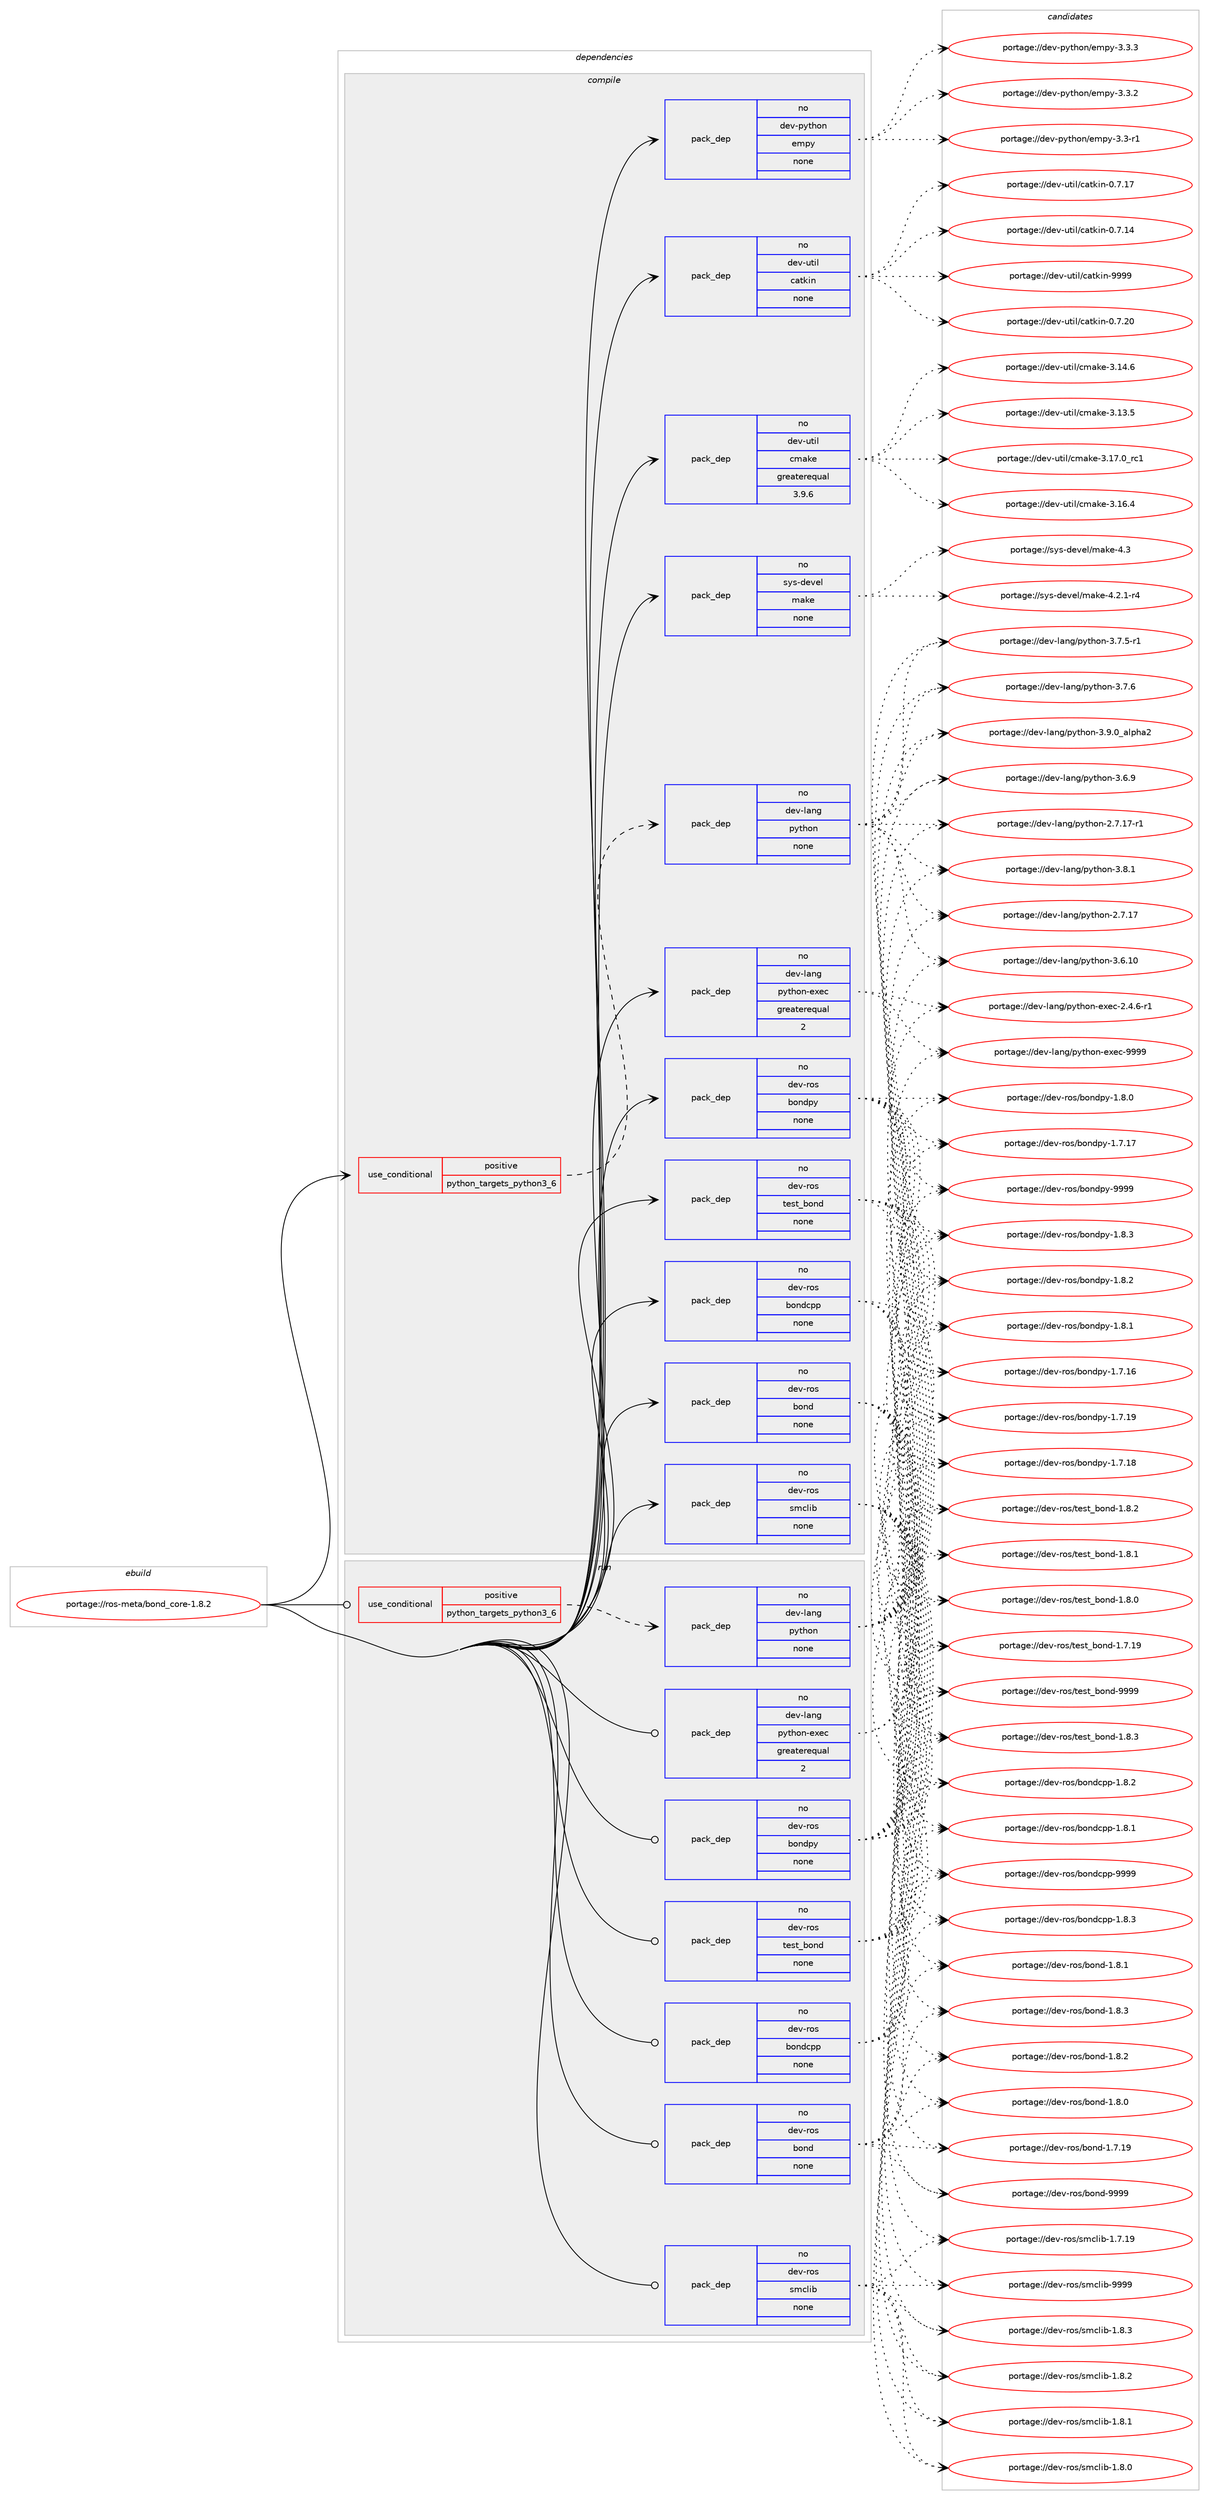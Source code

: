 digraph prolog {

# *************
# Graph options
# *************

newrank=true;
concentrate=true;
compound=true;
graph [rankdir=LR,fontname=Helvetica,fontsize=10,ranksep=1.5];#, ranksep=2.5, nodesep=0.2];
edge  [arrowhead=vee];
node  [fontname=Helvetica,fontsize=10];

# **********
# The ebuild
# **********

subgraph cluster_leftcol {
color=gray;
rank=same;
label=<<i>ebuild</i>>;
id [label="portage://ros-meta/bond_core-1.8.2", color=red, width=4, href="../ros-meta/bond_core-1.8.2.svg"];
}

# ****************
# The dependencies
# ****************

subgraph cluster_midcol {
color=gray;
label=<<i>dependencies</i>>;
subgraph cluster_compile {
fillcolor="#eeeeee";
style=filled;
label=<<i>compile</i>>;
subgraph cond20662 {
dependency105420 [label=<<TABLE BORDER="0" CELLBORDER="1" CELLSPACING="0" CELLPADDING="4"><TR><TD ROWSPAN="3" CELLPADDING="10">use_conditional</TD></TR><TR><TD>positive</TD></TR><TR><TD>python_targets_python3_6</TD></TR></TABLE>>, shape=none, color=red];
subgraph pack82990 {
dependency105421 [label=<<TABLE BORDER="0" CELLBORDER="1" CELLSPACING="0" CELLPADDING="4" WIDTH="220"><TR><TD ROWSPAN="6" CELLPADDING="30">pack_dep</TD></TR><TR><TD WIDTH="110">no</TD></TR><TR><TD>dev-lang</TD></TR><TR><TD>python</TD></TR><TR><TD>none</TD></TR><TR><TD></TD></TR></TABLE>>, shape=none, color=blue];
}
dependency105420:e -> dependency105421:w [weight=20,style="dashed",arrowhead="vee"];
}
id:e -> dependency105420:w [weight=20,style="solid",arrowhead="vee"];
subgraph pack82991 {
dependency105422 [label=<<TABLE BORDER="0" CELLBORDER="1" CELLSPACING="0" CELLPADDING="4" WIDTH="220"><TR><TD ROWSPAN="6" CELLPADDING="30">pack_dep</TD></TR><TR><TD WIDTH="110">no</TD></TR><TR><TD>dev-lang</TD></TR><TR><TD>python-exec</TD></TR><TR><TD>greaterequal</TD></TR><TR><TD>2</TD></TR></TABLE>>, shape=none, color=blue];
}
id:e -> dependency105422:w [weight=20,style="solid",arrowhead="vee"];
subgraph pack82992 {
dependency105423 [label=<<TABLE BORDER="0" CELLBORDER="1" CELLSPACING="0" CELLPADDING="4" WIDTH="220"><TR><TD ROWSPAN="6" CELLPADDING="30">pack_dep</TD></TR><TR><TD WIDTH="110">no</TD></TR><TR><TD>dev-python</TD></TR><TR><TD>empy</TD></TR><TR><TD>none</TD></TR><TR><TD></TD></TR></TABLE>>, shape=none, color=blue];
}
id:e -> dependency105423:w [weight=20,style="solid",arrowhead="vee"];
subgraph pack82993 {
dependency105424 [label=<<TABLE BORDER="0" CELLBORDER="1" CELLSPACING="0" CELLPADDING="4" WIDTH="220"><TR><TD ROWSPAN="6" CELLPADDING="30">pack_dep</TD></TR><TR><TD WIDTH="110">no</TD></TR><TR><TD>dev-ros</TD></TR><TR><TD>bond</TD></TR><TR><TD>none</TD></TR><TR><TD></TD></TR></TABLE>>, shape=none, color=blue];
}
id:e -> dependency105424:w [weight=20,style="solid",arrowhead="vee"];
subgraph pack82994 {
dependency105425 [label=<<TABLE BORDER="0" CELLBORDER="1" CELLSPACING="0" CELLPADDING="4" WIDTH="220"><TR><TD ROWSPAN="6" CELLPADDING="30">pack_dep</TD></TR><TR><TD WIDTH="110">no</TD></TR><TR><TD>dev-ros</TD></TR><TR><TD>bondcpp</TD></TR><TR><TD>none</TD></TR><TR><TD></TD></TR></TABLE>>, shape=none, color=blue];
}
id:e -> dependency105425:w [weight=20,style="solid",arrowhead="vee"];
subgraph pack82995 {
dependency105426 [label=<<TABLE BORDER="0" CELLBORDER="1" CELLSPACING="0" CELLPADDING="4" WIDTH="220"><TR><TD ROWSPAN="6" CELLPADDING="30">pack_dep</TD></TR><TR><TD WIDTH="110">no</TD></TR><TR><TD>dev-ros</TD></TR><TR><TD>bondpy</TD></TR><TR><TD>none</TD></TR><TR><TD></TD></TR></TABLE>>, shape=none, color=blue];
}
id:e -> dependency105426:w [weight=20,style="solid",arrowhead="vee"];
subgraph pack82996 {
dependency105427 [label=<<TABLE BORDER="0" CELLBORDER="1" CELLSPACING="0" CELLPADDING="4" WIDTH="220"><TR><TD ROWSPAN="6" CELLPADDING="30">pack_dep</TD></TR><TR><TD WIDTH="110">no</TD></TR><TR><TD>dev-ros</TD></TR><TR><TD>smclib</TD></TR><TR><TD>none</TD></TR><TR><TD></TD></TR></TABLE>>, shape=none, color=blue];
}
id:e -> dependency105427:w [weight=20,style="solid",arrowhead="vee"];
subgraph pack82997 {
dependency105428 [label=<<TABLE BORDER="0" CELLBORDER="1" CELLSPACING="0" CELLPADDING="4" WIDTH="220"><TR><TD ROWSPAN="6" CELLPADDING="30">pack_dep</TD></TR><TR><TD WIDTH="110">no</TD></TR><TR><TD>dev-ros</TD></TR><TR><TD>test_bond</TD></TR><TR><TD>none</TD></TR><TR><TD></TD></TR></TABLE>>, shape=none, color=blue];
}
id:e -> dependency105428:w [weight=20,style="solid",arrowhead="vee"];
subgraph pack82998 {
dependency105429 [label=<<TABLE BORDER="0" CELLBORDER="1" CELLSPACING="0" CELLPADDING="4" WIDTH="220"><TR><TD ROWSPAN="6" CELLPADDING="30">pack_dep</TD></TR><TR><TD WIDTH="110">no</TD></TR><TR><TD>dev-util</TD></TR><TR><TD>catkin</TD></TR><TR><TD>none</TD></TR><TR><TD></TD></TR></TABLE>>, shape=none, color=blue];
}
id:e -> dependency105429:w [weight=20,style="solid",arrowhead="vee"];
subgraph pack82999 {
dependency105430 [label=<<TABLE BORDER="0" CELLBORDER="1" CELLSPACING="0" CELLPADDING="4" WIDTH="220"><TR><TD ROWSPAN="6" CELLPADDING="30">pack_dep</TD></TR><TR><TD WIDTH="110">no</TD></TR><TR><TD>dev-util</TD></TR><TR><TD>cmake</TD></TR><TR><TD>greaterequal</TD></TR><TR><TD>3.9.6</TD></TR></TABLE>>, shape=none, color=blue];
}
id:e -> dependency105430:w [weight=20,style="solid",arrowhead="vee"];
subgraph pack83000 {
dependency105431 [label=<<TABLE BORDER="0" CELLBORDER="1" CELLSPACING="0" CELLPADDING="4" WIDTH="220"><TR><TD ROWSPAN="6" CELLPADDING="30">pack_dep</TD></TR><TR><TD WIDTH="110">no</TD></TR><TR><TD>sys-devel</TD></TR><TR><TD>make</TD></TR><TR><TD>none</TD></TR><TR><TD></TD></TR></TABLE>>, shape=none, color=blue];
}
id:e -> dependency105431:w [weight=20,style="solid",arrowhead="vee"];
}
subgraph cluster_compileandrun {
fillcolor="#eeeeee";
style=filled;
label=<<i>compile and run</i>>;
}
subgraph cluster_run {
fillcolor="#eeeeee";
style=filled;
label=<<i>run</i>>;
subgraph cond20663 {
dependency105432 [label=<<TABLE BORDER="0" CELLBORDER="1" CELLSPACING="0" CELLPADDING="4"><TR><TD ROWSPAN="3" CELLPADDING="10">use_conditional</TD></TR><TR><TD>positive</TD></TR><TR><TD>python_targets_python3_6</TD></TR></TABLE>>, shape=none, color=red];
subgraph pack83001 {
dependency105433 [label=<<TABLE BORDER="0" CELLBORDER="1" CELLSPACING="0" CELLPADDING="4" WIDTH="220"><TR><TD ROWSPAN="6" CELLPADDING="30">pack_dep</TD></TR><TR><TD WIDTH="110">no</TD></TR><TR><TD>dev-lang</TD></TR><TR><TD>python</TD></TR><TR><TD>none</TD></TR><TR><TD></TD></TR></TABLE>>, shape=none, color=blue];
}
dependency105432:e -> dependency105433:w [weight=20,style="dashed",arrowhead="vee"];
}
id:e -> dependency105432:w [weight=20,style="solid",arrowhead="odot"];
subgraph pack83002 {
dependency105434 [label=<<TABLE BORDER="0" CELLBORDER="1" CELLSPACING="0" CELLPADDING="4" WIDTH="220"><TR><TD ROWSPAN="6" CELLPADDING="30">pack_dep</TD></TR><TR><TD WIDTH="110">no</TD></TR><TR><TD>dev-lang</TD></TR><TR><TD>python-exec</TD></TR><TR><TD>greaterequal</TD></TR><TR><TD>2</TD></TR></TABLE>>, shape=none, color=blue];
}
id:e -> dependency105434:w [weight=20,style="solid",arrowhead="odot"];
subgraph pack83003 {
dependency105435 [label=<<TABLE BORDER="0" CELLBORDER="1" CELLSPACING="0" CELLPADDING="4" WIDTH="220"><TR><TD ROWSPAN="6" CELLPADDING="30">pack_dep</TD></TR><TR><TD WIDTH="110">no</TD></TR><TR><TD>dev-ros</TD></TR><TR><TD>bond</TD></TR><TR><TD>none</TD></TR><TR><TD></TD></TR></TABLE>>, shape=none, color=blue];
}
id:e -> dependency105435:w [weight=20,style="solid",arrowhead="odot"];
subgraph pack83004 {
dependency105436 [label=<<TABLE BORDER="0" CELLBORDER="1" CELLSPACING="0" CELLPADDING="4" WIDTH="220"><TR><TD ROWSPAN="6" CELLPADDING="30">pack_dep</TD></TR><TR><TD WIDTH="110">no</TD></TR><TR><TD>dev-ros</TD></TR><TR><TD>bondcpp</TD></TR><TR><TD>none</TD></TR><TR><TD></TD></TR></TABLE>>, shape=none, color=blue];
}
id:e -> dependency105436:w [weight=20,style="solid",arrowhead="odot"];
subgraph pack83005 {
dependency105437 [label=<<TABLE BORDER="0" CELLBORDER="1" CELLSPACING="0" CELLPADDING="4" WIDTH="220"><TR><TD ROWSPAN="6" CELLPADDING="30">pack_dep</TD></TR><TR><TD WIDTH="110">no</TD></TR><TR><TD>dev-ros</TD></TR><TR><TD>bondpy</TD></TR><TR><TD>none</TD></TR><TR><TD></TD></TR></TABLE>>, shape=none, color=blue];
}
id:e -> dependency105437:w [weight=20,style="solid",arrowhead="odot"];
subgraph pack83006 {
dependency105438 [label=<<TABLE BORDER="0" CELLBORDER="1" CELLSPACING="0" CELLPADDING="4" WIDTH="220"><TR><TD ROWSPAN="6" CELLPADDING="30">pack_dep</TD></TR><TR><TD WIDTH="110">no</TD></TR><TR><TD>dev-ros</TD></TR><TR><TD>smclib</TD></TR><TR><TD>none</TD></TR><TR><TD></TD></TR></TABLE>>, shape=none, color=blue];
}
id:e -> dependency105438:w [weight=20,style="solid",arrowhead="odot"];
subgraph pack83007 {
dependency105439 [label=<<TABLE BORDER="0" CELLBORDER="1" CELLSPACING="0" CELLPADDING="4" WIDTH="220"><TR><TD ROWSPAN="6" CELLPADDING="30">pack_dep</TD></TR><TR><TD WIDTH="110">no</TD></TR><TR><TD>dev-ros</TD></TR><TR><TD>test_bond</TD></TR><TR><TD>none</TD></TR><TR><TD></TD></TR></TABLE>>, shape=none, color=blue];
}
id:e -> dependency105439:w [weight=20,style="solid",arrowhead="odot"];
}
}

# **************
# The candidates
# **************

subgraph cluster_choices {
rank=same;
color=gray;
label=<<i>candidates</i>>;

subgraph choice82990 {
color=black;
nodesep=1;
choice10010111845108971101034711212111610411111045514657464895971081121049750 [label="portage://dev-lang/python-3.9.0_alpha2", color=red, width=4,href="../dev-lang/python-3.9.0_alpha2.svg"];
choice100101118451089711010347112121116104111110455146564649 [label="portage://dev-lang/python-3.8.1", color=red, width=4,href="../dev-lang/python-3.8.1.svg"];
choice100101118451089711010347112121116104111110455146554654 [label="portage://dev-lang/python-3.7.6", color=red, width=4,href="../dev-lang/python-3.7.6.svg"];
choice1001011184510897110103471121211161041111104551465546534511449 [label="portage://dev-lang/python-3.7.5-r1", color=red, width=4,href="../dev-lang/python-3.7.5-r1.svg"];
choice100101118451089711010347112121116104111110455146544657 [label="portage://dev-lang/python-3.6.9", color=red, width=4,href="../dev-lang/python-3.6.9.svg"];
choice10010111845108971101034711212111610411111045514654464948 [label="portage://dev-lang/python-3.6.10", color=red, width=4,href="../dev-lang/python-3.6.10.svg"];
choice100101118451089711010347112121116104111110455046554649554511449 [label="portage://dev-lang/python-2.7.17-r1", color=red, width=4,href="../dev-lang/python-2.7.17-r1.svg"];
choice10010111845108971101034711212111610411111045504655464955 [label="portage://dev-lang/python-2.7.17", color=red, width=4,href="../dev-lang/python-2.7.17.svg"];
dependency105421:e -> choice10010111845108971101034711212111610411111045514657464895971081121049750:w [style=dotted,weight="100"];
dependency105421:e -> choice100101118451089711010347112121116104111110455146564649:w [style=dotted,weight="100"];
dependency105421:e -> choice100101118451089711010347112121116104111110455146554654:w [style=dotted,weight="100"];
dependency105421:e -> choice1001011184510897110103471121211161041111104551465546534511449:w [style=dotted,weight="100"];
dependency105421:e -> choice100101118451089711010347112121116104111110455146544657:w [style=dotted,weight="100"];
dependency105421:e -> choice10010111845108971101034711212111610411111045514654464948:w [style=dotted,weight="100"];
dependency105421:e -> choice100101118451089711010347112121116104111110455046554649554511449:w [style=dotted,weight="100"];
dependency105421:e -> choice10010111845108971101034711212111610411111045504655464955:w [style=dotted,weight="100"];
}
subgraph choice82991 {
color=black;
nodesep=1;
choice10010111845108971101034711212111610411111045101120101994557575757 [label="portage://dev-lang/python-exec-9999", color=red, width=4,href="../dev-lang/python-exec-9999.svg"];
choice10010111845108971101034711212111610411111045101120101994550465246544511449 [label="portage://dev-lang/python-exec-2.4.6-r1", color=red, width=4,href="../dev-lang/python-exec-2.4.6-r1.svg"];
dependency105422:e -> choice10010111845108971101034711212111610411111045101120101994557575757:w [style=dotted,weight="100"];
dependency105422:e -> choice10010111845108971101034711212111610411111045101120101994550465246544511449:w [style=dotted,weight="100"];
}
subgraph choice82992 {
color=black;
nodesep=1;
choice1001011184511212111610411111047101109112121455146514651 [label="portage://dev-python/empy-3.3.3", color=red, width=4,href="../dev-python/empy-3.3.3.svg"];
choice1001011184511212111610411111047101109112121455146514650 [label="portage://dev-python/empy-3.3.2", color=red, width=4,href="../dev-python/empy-3.3.2.svg"];
choice1001011184511212111610411111047101109112121455146514511449 [label="portage://dev-python/empy-3.3-r1", color=red, width=4,href="../dev-python/empy-3.3-r1.svg"];
dependency105423:e -> choice1001011184511212111610411111047101109112121455146514651:w [style=dotted,weight="100"];
dependency105423:e -> choice1001011184511212111610411111047101109112121455146514650:w [style=dotted,weight="100"];
dependency105423:e -> choice1001011184511212111610411111047101109112121455146514511449:w [style=dotted,weight="100"];
}
subgraph choice82993 {
color=black;
nodesep=1;
choice1001011184511411111547981111101004557575757 [label="portage://dev-ros/bond-9999", color=red, width=4,href="../dev-ros/bond-9999.svg"];
choice100101118451141111154798111110100454946564651 [label="portage://dev-ros/bond-1.8.3", color=red, width=4,href="../dev-ros/bond-1.8.3.svg"];
choice100101118451141111154798111110100454946564650 [label="portage://dev-ros/bond-1.8.2", color=red, width=4,href="../dev-ros/bond-1.8.2.svg"];
choice100101118451141111154798111110100454946564649 [label="portage://dev-ros/bond-1.8.1", color=red, width=4,href="../dev-ros/bond-1.8.1.svg"];
choice100101118451141111154798111110100454946564648 [label="portage://dev-ros/bond-1.8.0", color=red, width=4,href="../dev-ros/bond-1.8.0.svg"];
choice10010111845114111115479811111010045494655464957 [label="portage://dev-ros/bond-1.7.19", color=red, width=4,href="../dev-ros/bond-1.7.19.svg"];
dependency105424:e -> choice1001011184511411111547981111101004557575757:w [style=dotted,weight="100"];
dependency105424:e -> choice100101118451141111154798111110100454946564651:w [style=dotted,weight="100"];
dependency105424:e -> choice100101118451141111154798111110100454946564650:w [style=dotted,weight="100"];
dependency105424:e -> choice100101118451141111154798111110100454946564649:w [style=dotted,weight="100"];
dependency105424:e -> choice100101118451141111154798111110100454946564648:w [style=dotted,weight="100"];
dependency105424:e -> choice10010111845114111115479811111010045494655464957:w [style=dotted,weight="100"];
}
subgraph choice82994 {
color=black;
nodesep=1;
choice100101118451141111154798111110100991121124557575757 [label="portage://dev-ros/bondcpp-9999", color=red, width=4,href="../dev-ros/bondcpp-9999.svg"];
choice10010111845114111115479811111010099112112454946564651 [label="portage://dev-ros/bondcpp-1.8.3", color=red, width=4,href="../dev-ros/bondcpp-1.8.3.svg"];
choice10010111845114111115479811111010099112112454946564650 [label="portage://dev-ros/bondcpp-1.8.2", color=red, width=4,href="../dev-ros/bondcpp-1.8.2.svg"];
choice10010111845114111115479811111010099112112454946564649 [label="portage://dev-ros/bondcpp-1.8.1", color=red, width=4,href="../dev-ros/bondcpp-1.8.1.svg"];
dependency105425:e -> choice100101118451141111154798111110100991121124557575757:w [style=dotted,weight="100"];
dependency105425:e -> choice10010111845114111115479811111010099112112454946564651:w [style=dotted,weight="100"];
dependency105425:e -> choice10010111845114111115479811111010099112112454946564650:w [style=dotted,weight="100"];
dependency105425:e -> choice10010111845114111115479811111010099112112454946564649:w [style=dotted,weight="100"];
}
subgraph choice82995 {
color=black;
nodesep=1;
choice1001011184511411111547981111101001121214557575757 [label="portage://dev-ros/bondpy-9999", color=red, width=4,href="../dev-ros/bondpy-9999.svg"];
choice100101118451141111154798111110100112121454946564651 [label="portage://dev-ros/bondpy-1.8.3", color=red, width=4,href="../dev-ros/bondpy-1.8.3.svg"];
choice100101118451141111154798111110100112121454946564650 [label="portage://dev-ros/bondpy-1.8.2", color=red, width=4,href="../dev-ros/bondpy-1.8.2.svg"];
choice100101118451141111154798111110100112121454946564649 [label="portage://dev-ros/bondpy-1.8.1", color=red, width=4,href="../dev-ros/bondpy-1.8.1.svg"];
choice100101118451141111154798111110100112121454946564648 [label="portage://dev-ros/bondpy-1.8.0", color=red, width=4,href="../dev-ros/bondpy-1.8.0.svg"];
choice10010111845114111115479811111010011212145494655464957 [label="portage://dev-ros/bondpy-1.7.19", color=red, width=4,href="../dev-ros/bondpy-1.7.19.svg"];
choice10010111845114111115479811111010011212145494655464956 [label="portage://dev-ros/bondpy-1.7.18", color=red, width=4,href="../dev-ros/bondpy-1.7.18.svg"];
choice10010111845114111115479811111010011212145494655464955 [label="portage://dev-ros/bondpy-1.7.17", color=red, width=4,href="../dev-ros/bondpy-1.7.17.svg"];
choice10010111845114111115479811111010011212145494655464954 [label="portage://dev-ros/bondpy-1.7.16", color=red, width=4,href="../dev-ros/bondpy-1.7.16.svg"];
dependency105426:e -> choice1001011184511411111547981111101001121214557575757:w [style=dotted,weight="100"];
dependency105426:e -> choice100101118451141111154798111110100112121454946564651:w [style=dotted,weight="100"];
dependency105426:e -> choice100101118451141111154798111110100112121454946564650:w [style=dotted,weight="100"];
dependency105426:e -> choice100101118451141111154798111110100112121454946564649:w [style=dotted,weight="100"];
dependency105426:e -> choice100101118451141111154798111110100112121454946564648:w [style=dotted,weight="100"];
dependency105426:e -> choice10010111845114111115479811111010011212145494655464957:w [style=dotted,weight="100"];
dependency105426:e -> choice10010111845114111115479811111010011212145494655464956:w [style=dotted,weight="100"];
dependency105426:e -> choice10010111845114111115479811111010011212145494655464955:w [style=dotted,weight="100"];
dependency105426:e -> choice10010111845114111115479811111010011212145494655464954:w [style=dotted,weight="100"];
}
subgraph choice82996 {
color=black;
nodesep=1;
choice100101118451141111154711510999108105984557575757 [label="portage://dev-ros/smclib-9999", color=red, width=4,href="../dev-ros/smclib-9999.svg"];
choice10010111845114111115471151099910810598454946564651 [label="portage://dev-ros/smclib-1.8.3", color=red, width=4,href="../dev-ros/smclib-1.8.3.svg"];
choice10010111845114111115471151099910810598454946564650 [label="portage://dev-ros/smclib-1.8.2", color=red, width=4,href="../dev-ros/smclib-1.8.2.svg"];
choice10010111845114111115471151099910810598454946564649 [label="portage://dev-ros/smclib-1.8.1", color=red, width=4,href="../dev-ros/smclib-1.8.1.svg"];
choice10010111845114111115471151099910810598454946564648 [label="portage://dev-ros/smclib-1.8.0", color=red, width=4,href="../dev-ros/smclib-1.8.0.svg"];
choice1001011184511411111547115109991081059845494655464957 [label="portage://dev-ros/smclib-1.7.19", color=red, width=4,href="../dev-ros/smclib-1.7.19.svg"];
dependency105427:e -> choice100101118451141111154711510999108105984557575757:w [style=dotted,weight="100"];
dependency105427:e -> choice10010111845114111115471151099910810598454946564651:w [style=dotted,weight="100"];
dependency105427:e -> choice10010111845114111115471151099910810598454946564650:w [style=dotted,weight="100"];
dependency105427:e -> choice10010111845114111115471151099910810598454946564649:w [style=dotted,weight="100"];
dependency105427:e -> choice10010111845114111115471151099910810598454946564648:w [style=dotted,weight="100"];
dependency105427:e -> choice1001011184511411111547115109991081059845494655464957:w [style=dotted,weight="100"];
}
subgraph choice82997 {
color=black;
nodesep=1;
choice100101118451141111154711610111511695981111101004557575757 [label="portage://dev-ros/test_bond-9999", color=red, width=4,href="../dev-ros/test_bond-9999.svg"];
choice10010111845114111115471161011151169598111110100454946564651 [label="portage://dev-ros/test_bond-1.8.3", color=red, width=4,href="../dev-ros/test_bond-1.8.3.svg"];
choice10010111845114111115471161011151169598111110100454946564650 [label="portage://dev-ros/test_bond-1.8.2", color=red, width=4,href="../dev-ros/test_bond-1.8.2.svg"];
choice10010111845114111115471161011151169598111110100454946564649 [label="portage://dev-ros/test_bond-1.8.1", color=red, width=4,href="../dev-ros/test_bond-1.8.1.svg"];
choice10010111845114111115471161011151169598111110100454946564648 [label="portage://dev-ros/test_bond-1.8.0", color=red, width=4,href="../dev-ros/test_bond-1.8.0.svg"];
choice1001011184511411111547116101115116959811111010045494655464957 [label="portage://dev-ros/test_bond-1.7.19", color=red, width=4,href="../dev-ros/test_bond-1.7.19.svg"];
dependency105428:e -> choice100101118451141111154711610111511695981111101004557575757:w [style=dotted,weight="100"];
dependency105428:e -> choice10010111845114111115471161011151169598111110100454946564651:w [style=dotted,weight="100"];
dependency105428:e -> choice10010111845114111115471161011151169598111110100454946564650:w [style=dotted,weight="100"];
dependency105428:e -> choice10010111845114111115471161011151169598111110100454946564649:w [style=dotted,weight="100"];
dependency105428:e -> choice10010111845114111115471161011151169598111110100454946564648:w [style=dotted,weight="100"];
dependency105428:e -> choice1001011184511411111547116101115116959811111010045494655464957:w [style=dotted,weight="100"];
}
subgraph choice82998 {
color=black;
nodesep=1;
choice100101118451171161051084799971161071051104557575757 [label="portage://dev-util/catkin-9999", color=red, width=4,href="../dev-util/catkin-9999.svg"];
choice1001011184511711610510847999711610710511045484655465048 [label="portage://dev-util/catkin-0.7.20", color=red, width=4,href="../dev-util/catkin-0.7.20.svg"];
choice1001011184511711610510847999711610710511045484655464955 [label="portage://dev-util/catkin-0.7.17", color=red, width=4,href="../dev-util/catkin-0.7.17.svg"];
choice1001011184511711610510847999711610710511045484655464952 [label="portage://dev-util/catkin-0.7.14", color=red, width=4,href="../dev-util/catkin-0.7.14.svg"];
dependency105429:e -> choice100101118451171161051084799971161071051104557575757:w [style=dotted,weight="100"];
dependency105429:e -> choice1001011184511711610510847999711610710511045484655465048:w [style=dotted,weight="100"];
dependency105429:e -> choice1001011184511711610510847999711610710511045484655464955:w [style=dotted,weight="100"];
dependency105429:e -> choice1001011184511711610510847999711610710511045484655464952:w [style=dotted,weight="100"];
}
subgraph choice82999 {
color=black;
nodesep=1;
choice1001011184511711610510847991099710710145514649554648951149949 [label="portage://dev-util/cmake-3.17.0_rc1", color=red, width=4,href="../dev-util/cmake-3.17.0_rc1.svg"];
choice1001011184511711610510847991099710710145514649544652 [label="portage://dev-util/cmake-3.16.4", color=red, width=4,href="../dev-util/cmake-3.16.4.svg"];
choice1001011184511711610510847991099710710145514649524654 [label="portage://dev-util/cmake-3.14.6", color=red, width=4,href="../dev-util/cmake-3.14.6.svg"];
choice1001011184511711610510847991099710710145514649514653 [label="portage://dev-util/cmake-3.13.5", color=red, width=4,href="../dev-util/cmake-3.13.5.svg"];
dependency105430:e -> choice1001011184511711610510847991099710710145514649554648951149949:w [style=dotted,weight="100"];
dependency105430:e -> choice1001011184511711610510847991099710710145514649544652:w [style=dotted,weight="100"];
dependency105430:e -> choice1001011184511711610510847991099710710145514649524654:w [style=dotted,weight="100"];
dependency105430:e -> choice1001011184511711610510847991099710710145514649514653:w [style=dotted,weight="100"];
}
subgraph choice83000 {
color=black;
nodesep=1;
choice11512111545100101118101108471099710710145524651 [label="portage://sys-devel/make-4.3", color=red, width=4,href="../sys-devel/make-4.3.svg"];
choice1151211154510010111810110847109971071014552465046494511452 [label="portage://sys-devel/make-4.2.1-r4", color=red, width=4,href="../sys-devel/make-4.2.1-r4.svg"];
dependency105431:e -> choice11512111545100101118101108471099710710145524651:w [style=dotted,weight="100"];
dependency105431:e -> choice1151211154510010111810110847109971071014552465046494511452:w [style=dotted,weight="100"];
}
subgraph choice83001 {
color=black;
nodesep=1;
choice10010111845108971101034711212111610411111045514657464895971081121049750 [label="portage://dev-lang/python-3.9.0_alpha2", color=red, width=4,href="../dev-lang/python-3.9.0_alpha2.svg"];
choice100101118451089711010347112121116104111110455146564649 [label="portage://dev-lang/python-3.8.1", color=red, width=4,href="../dev-lang/python-3.8.1.svg"];
choice100101118451089711010347112121116104111110455146554654 [label="portage://dev-lang/python-3.7.6", color=red, width=4,href="../dev-lang/python-3.7.6.svg"];
choice1001011184510897110103471121211161041111104551465546534511449 [label="portage://dev-lang/python-3.7.5-r1", color=red, width=4,href="../dev-lang/python-3.7.5-r1.svg"];
choice100101118451089711010347112121116104111110455146544657 [label="portage://dev-lang/python-3.6.9", color=red, width=4,href="../dev-lang/python-3.6.9.svg"];
choice10010111845108971101034711212111610411111045514654464948 [label="portage://dev-lang/python-3.6.10", color=red, width=4,href="../dev-lang/python-3.6.10.svg"];
choice100101118451089711010347112121116104111110455046554649554511449 [label="portage://dev-lang/python-2.7.17-r1", color=red, width=4,href="../dev-lang/python-2.7.17-r1.svg"];
choice10010111845108971101034711212111610411111045504655464955 [label="portage://dev-lang/python-2.7.17", color=red, width=4,href="../dev-lang/python-2.7.17.svg"];
dependency105433:e -> choice10010111845108971101034711212111610411111045514657464895971081121049750:w [style=dotted,weight="100"];
dependency105433:e -> choice100101118451089711010347112121116104111110455146564649:w [style=dotted,weight="100"];
dependency105433:e -> choice100101118451089711010347112121116104111110455146554654:w [style=dotted,weight="100"];
dependency105433:e -> choice1001011184510897110103471121211161041111104551465546534511449:w [style=dotted,weight="100"];
dependency105433:e -> choice100101118451089711010347112121116104111110455146544657:w [style=dotted,weight="100"];
dependency105433:e -> choice10010111845108971101034711212111610411111045514654464948:w [style=dotted,weight="100"];
dependency105433:e -> choice100101118451089711010347112121116104111110455046554649554511449:w [style=dotted,weight="100"];
dependency105433:e -> choice10010111845108971101034711212111610411111045504655464955:w [style=dotted,weight="100"];
}
subgraph choice83002 {
color=black;
nodesep=1;
choice10010111845108971101034711212111610411111045101120101994557575757 [label="portage://dev-lang/python-exec-9999", color=red, width=4,href="../dev-lang/python-exec-9999.svg"];
choice10010111845108971101034711212111610411111045101120101994550465246544511449 [label="portage://dev-lang/python-exec-2.4.6-r1", color=red, width=4,href="../dev-lang/python-exec-2.4.6-r1.svg"];
dependency105434:e -> choice10010111845108971101034711212111610411111045101120101994557575757:w [style=dotted,weight="100"];
dependency105434:e -> choice10010111845108971101034711212111610411111045101120101994550465246544511449:w [style=dotted,weight="100"];
}
subgraph choice83003 {
color=black;
nodesep=1;
choice1001011184511411111547981111101004557575757 [label="portage://dev-ros/bond-9999", color=red, width=4,href="../dev-ros/bond-9999.svg"];
choice100101118451141111154798111110100454946564651 [label="portage://dev-ros/bond-1.8.3", color=red, width=4,href="../dev-ros/bond-1.8.3.svg"];
choice100101118451141111154798111110100454946564650 [label="portage://dev-ros/bond-1.8.2", color=red, width=4,href="../dev-ros/bond-1.8.2.svg"];
choice100101118451141111154798111110100454946564649 [label="portage://dev-ros/bond-1.8.1", color=red, width=4,href="../dev-ros/bond-1.8.1.svg"];
choice100101118451141111154798111110100454946564648 [label="portage://dev-ros/bond-1.8.0", color=red, width=4,href="../dev-ros/bond-1.8.0.svg"];
choice10010111845114111115479811111010045494655464957 [label="portage://dev-ros/bond-1.7.19", color=red, width=4,href="../dev-ros/bond-1.7.19.svg"];
dependency105435:e -> choice1001011184511411111547981111101004557575757:w [style=dotted,weight="100"];
dependency105435:e -> choice100101118451141111154798111110100454946564651:w [style=dotted,weight="100"];
dependency105435:e -> choice100101118451141111154798111110100454946564650:w [style=dotted,weight="100"];
dependency105435:e -> choice100101118451141111154798111110100454946564649:w [style=dotted,weight="100"];
dependency105435:e -> choice100101118451141111154798111110100454946564648:w [style=dotted,weight="100"];
dependency105435:e -> choice10010111845114111115479811111010045494655464957:w [style=dotted,weight="100"];
}
subgraph choice83004 {
color=black;
nodesep=1;
choice100101118451141111154798111110100991121124557575757 [label="portage://dev-ros/bondcpp-9999", color=red, width=4,href="../dev-ros/bondcpp-9999.svg"];
choice10010111845114111115479811111010099112112454946564651 [label="portage://dev-ros/bondcpp-1.8.3", color=red, width=4,href="../dev-ros/bondcpp-1.8.3.svg"];
choice10010111845114111115479811111010099112112454946564650 [label="portage://dev-ros/bondcpp-1.8.2", color=red, width=4,href="../dev-ros/bondcpp-1.8.2.svg"];
choice10010111845114111115479811111010099112112454946564649 [label="portage://dev-ros/bondcpp-1.8.1", color=red, width=4,href="../dev-ros/bondcpp-1.8.1.svg"];
dependency105436:e -> choice100101118451141111154798111110100991121124557575757:w [style=dotted,weight="100"];
dependency105436:e -> choice10010111845114111115479811111010099112112454946564651:w [style=dotted,weight="100"];
dependency105436:e -> choice10010111845114111115479811111010099112112454946564650:w [style=dotted,weight="100"];
dependency105436:e -> choice10010111845114111115479811111010099112112454946564649:w [style=dotted,weight="100"];
}
subgraph choice83005 {
color=black;
nodesep=1;
choice1001011184511411111547981111101001121214557575757 [label="portage://dev-ros/bondpy-9999", color=red, width=4,href="../dev-ros/bondpy-9999.svg"];
choice100101118451141111154798111110100112121454946564651 [label="portage://dev-ros/bondpy-1.8.3", color=red, width=4,href="../dev-ros/bondpy-1.8.3.svg"];
choice100101118451141111154798111110100112121454946564650 [label="portage://dev-ros/bondpy-1.8.2", color=red, width=4,href="../dev-ros/bondpy-1.8.2.svg"];
choice100101118451141111154798111110100112121454946564649 [label="portage://dev-ros/bondpy-1.8.1", color=red, width=4,href="../dev-ros/bondpy-1.8.1.svg"];
choice100101118451141111154798111110100112121454946564648 [label="portage://dev-ros/bondpy-1.8.0", color=red, width=4,href="../dev-ros/bondpy-1.8.0.svg"];
choice10010111845114111115479811111010011212145494655464957 [label="portage://dev-ros/bondpy-1.7.19", color=red, width=4,href="../dev-ros/bondpy-1.7.19.svg"];
choice10010111845114111115479811111010011212145494655464956 [label="portage://dev-ros/bondpy-1.7.18", color=red, width=4,href="../dev-ros/bondpy-1.7.18.svg"];
choice10010111845114111115479811111010011212145494655464955 [label="portage://dev-ros/bondpy-1.7.17", color=red, width=4,href="../dev-ros/bondpy-1.7.17.svg"];
choice10010111845114111115479811111010011212145494655464954 [label="portage://dev-ros/bondpy-1.7.16", color=red, width=4,href="../dev-ros/bondpy-1.7.16.svg"];
dependency105437:e -> choice1001011184511411111547981111101001121214557575757:w [style=dotted,weight="100"];
dependency105437:e -> choice100101118451141111154798111110100112121454946564651:w [style=dotted,weight="100"];
dependency105437:e -> choice100101118451141111154798111110100112121454946564650:w [style=dotted,weight="100"];
dependency105437:e -> choice100101118451141111154798111110100112121454946564649:w [style=dotted,weight="100"];
dependency105437:e -> choice100101118451141111154798111110100112121454946564648:w [style=dotted,weight="100"];
dependency105437:e -> choice10010111845114111115479811111010011212145494655464957:w [style=dotted,weight="100"];
dependency105437:e -> choice10010111845114111115479811111010011212145494655464956:w [style=dotted,weight="100"];
dependency105437:e -> choice10010111845114111115479811111010011212145494655464955:w [style=dotted,weight="100"];
dependency105437:e -> choice10010111845114111115479811111010011212145494655464954:w [style=dotted,weight="100"];
}
subgraph choice83006 {
color=black;
nodesep=1;
choice100101118451141111154711510999108105984557575757 [label="portage://dev-ros/smclib-9999", color=red, width=4,href="../dev-ros/smclib-9999.svg"];
choice10010111845114111115471151099910810598454946564651 [label="portage://dev-ros/smclib-1.8.3", color=red, width=4,href="../dev-ros/smclib-1.8.3.svg"];
choice10010111845114111115471151099910810598454946564650 [label="portage://dev-ros/smclib-1.8.2", color=red, width=4,href="../dev-ros/smclib-1.8.2.svg"];
choice10010111845114111115471151099910810598454946564649 [label="portage://dev-ros/smclib-1.8.1", color=red, width=4,href="../dev-ros/smclib-1.8.1.svg"];
choice10010111845114111115471151099910810598454946564648 [label="portage://dev-ros/smclib-1.8.0", color=red, width=4,href="../dev-ros/smclib-1.8.0.svg"];
choice1001011184511411111547115109991081059845494655464957 [label="portage://dev-ros/smclib-1.7.19", color=red, width=4,href="../dev-ros/smclib-1.7.19.svg"];
dependency105438:e -> choice100101118451141111154711510999108105984557575757:w [style=dotted,weight="100"];
dependency105438:e -> choice10010111845114111115471151099910810598454946564651:w [style=dotted,weight="100"];
dependency105438:e -> choice10010111845114111115471151099910810598454946564650:w [style=dotted,weight="100"];
dependency105438:e -> choice10010111845114111115471151099910810598454946564649:w [style=dotted,weight="100"];
dependency105438:e -> choice10010111845114111115471151099910810598454946564648:w [style=dotted,weight="100"];
dependency105438:e -> choice1001011184511411111547115109991081059845494655464957:w [style=dotted,weight="100"];
}
subgraph choice83007 {
color=black;
nodesep=1;
choice100101118451141111154711610111511695981111101004557575757 [label="portage://dev-ros/test_bond-9999", color=red, width=4,href="../dev-ros/test_bond-9999.svg"];
choice10010111845114111115471161011151169598111110100454946564651 [label="portage://dev-ros/test_bond-1.8.3", color=red, width=4,href="../dev-ros/test_bond-1.8.3.svg"];
choice10010111845114111115471161011151169598111110100454946564650 [label="portage://dev-ros/test_bond-1.8.2", color=red, width=4,href="../dev-ros/test_bond-1.8.2.svg"];
choice10010111845114111115471161011151169598111110100454946564649 [label="portage://dev-ros/test_bond-1.8.1", color=red, width=4,href="../dev-ros/test_bond-1.8.1.svg"];
choice10010111845114111115471161011151169598111110100454946564648 [label="portage://dev-ros/test_bond-1.8.0", color=red, width=4,href="../dev-ros/test_bond-1.8.0.svg"];
choice1001011184511411111547116101115116959811111010045494655464957 [label="portage://dev-ros/test_bond-1.7.19", color=red, width=4,href="../dev-ros/test_bond-1.7.19.svg"];
dependency105439:e -> choice100101118451141111154711610111511695981111101004557575757:w [style=dotted,weight="100"];
dependency105439:e -> choice10010111845114111115471161011151169598111110100454946564651:w [style=dotted,weight="100"];
dependency105439:e -> choice10010111845114111115471161011151169598111110100454946564650:w [style=dotted,weight="100"];
dependency105439:e -> choice10010111845114111115471161011151169598111110100454946564649:w [style=dotted,weight="100"];
dependency105439:e -> choice10010111845114111115471161011151169598111110100454946564648:w [style=dotted,weight="100"];
dependency105439:e -> choice1001011184511411111547116101115116959811111010045494655464957:w [style=dotted,weight="100"];
}
}

}
